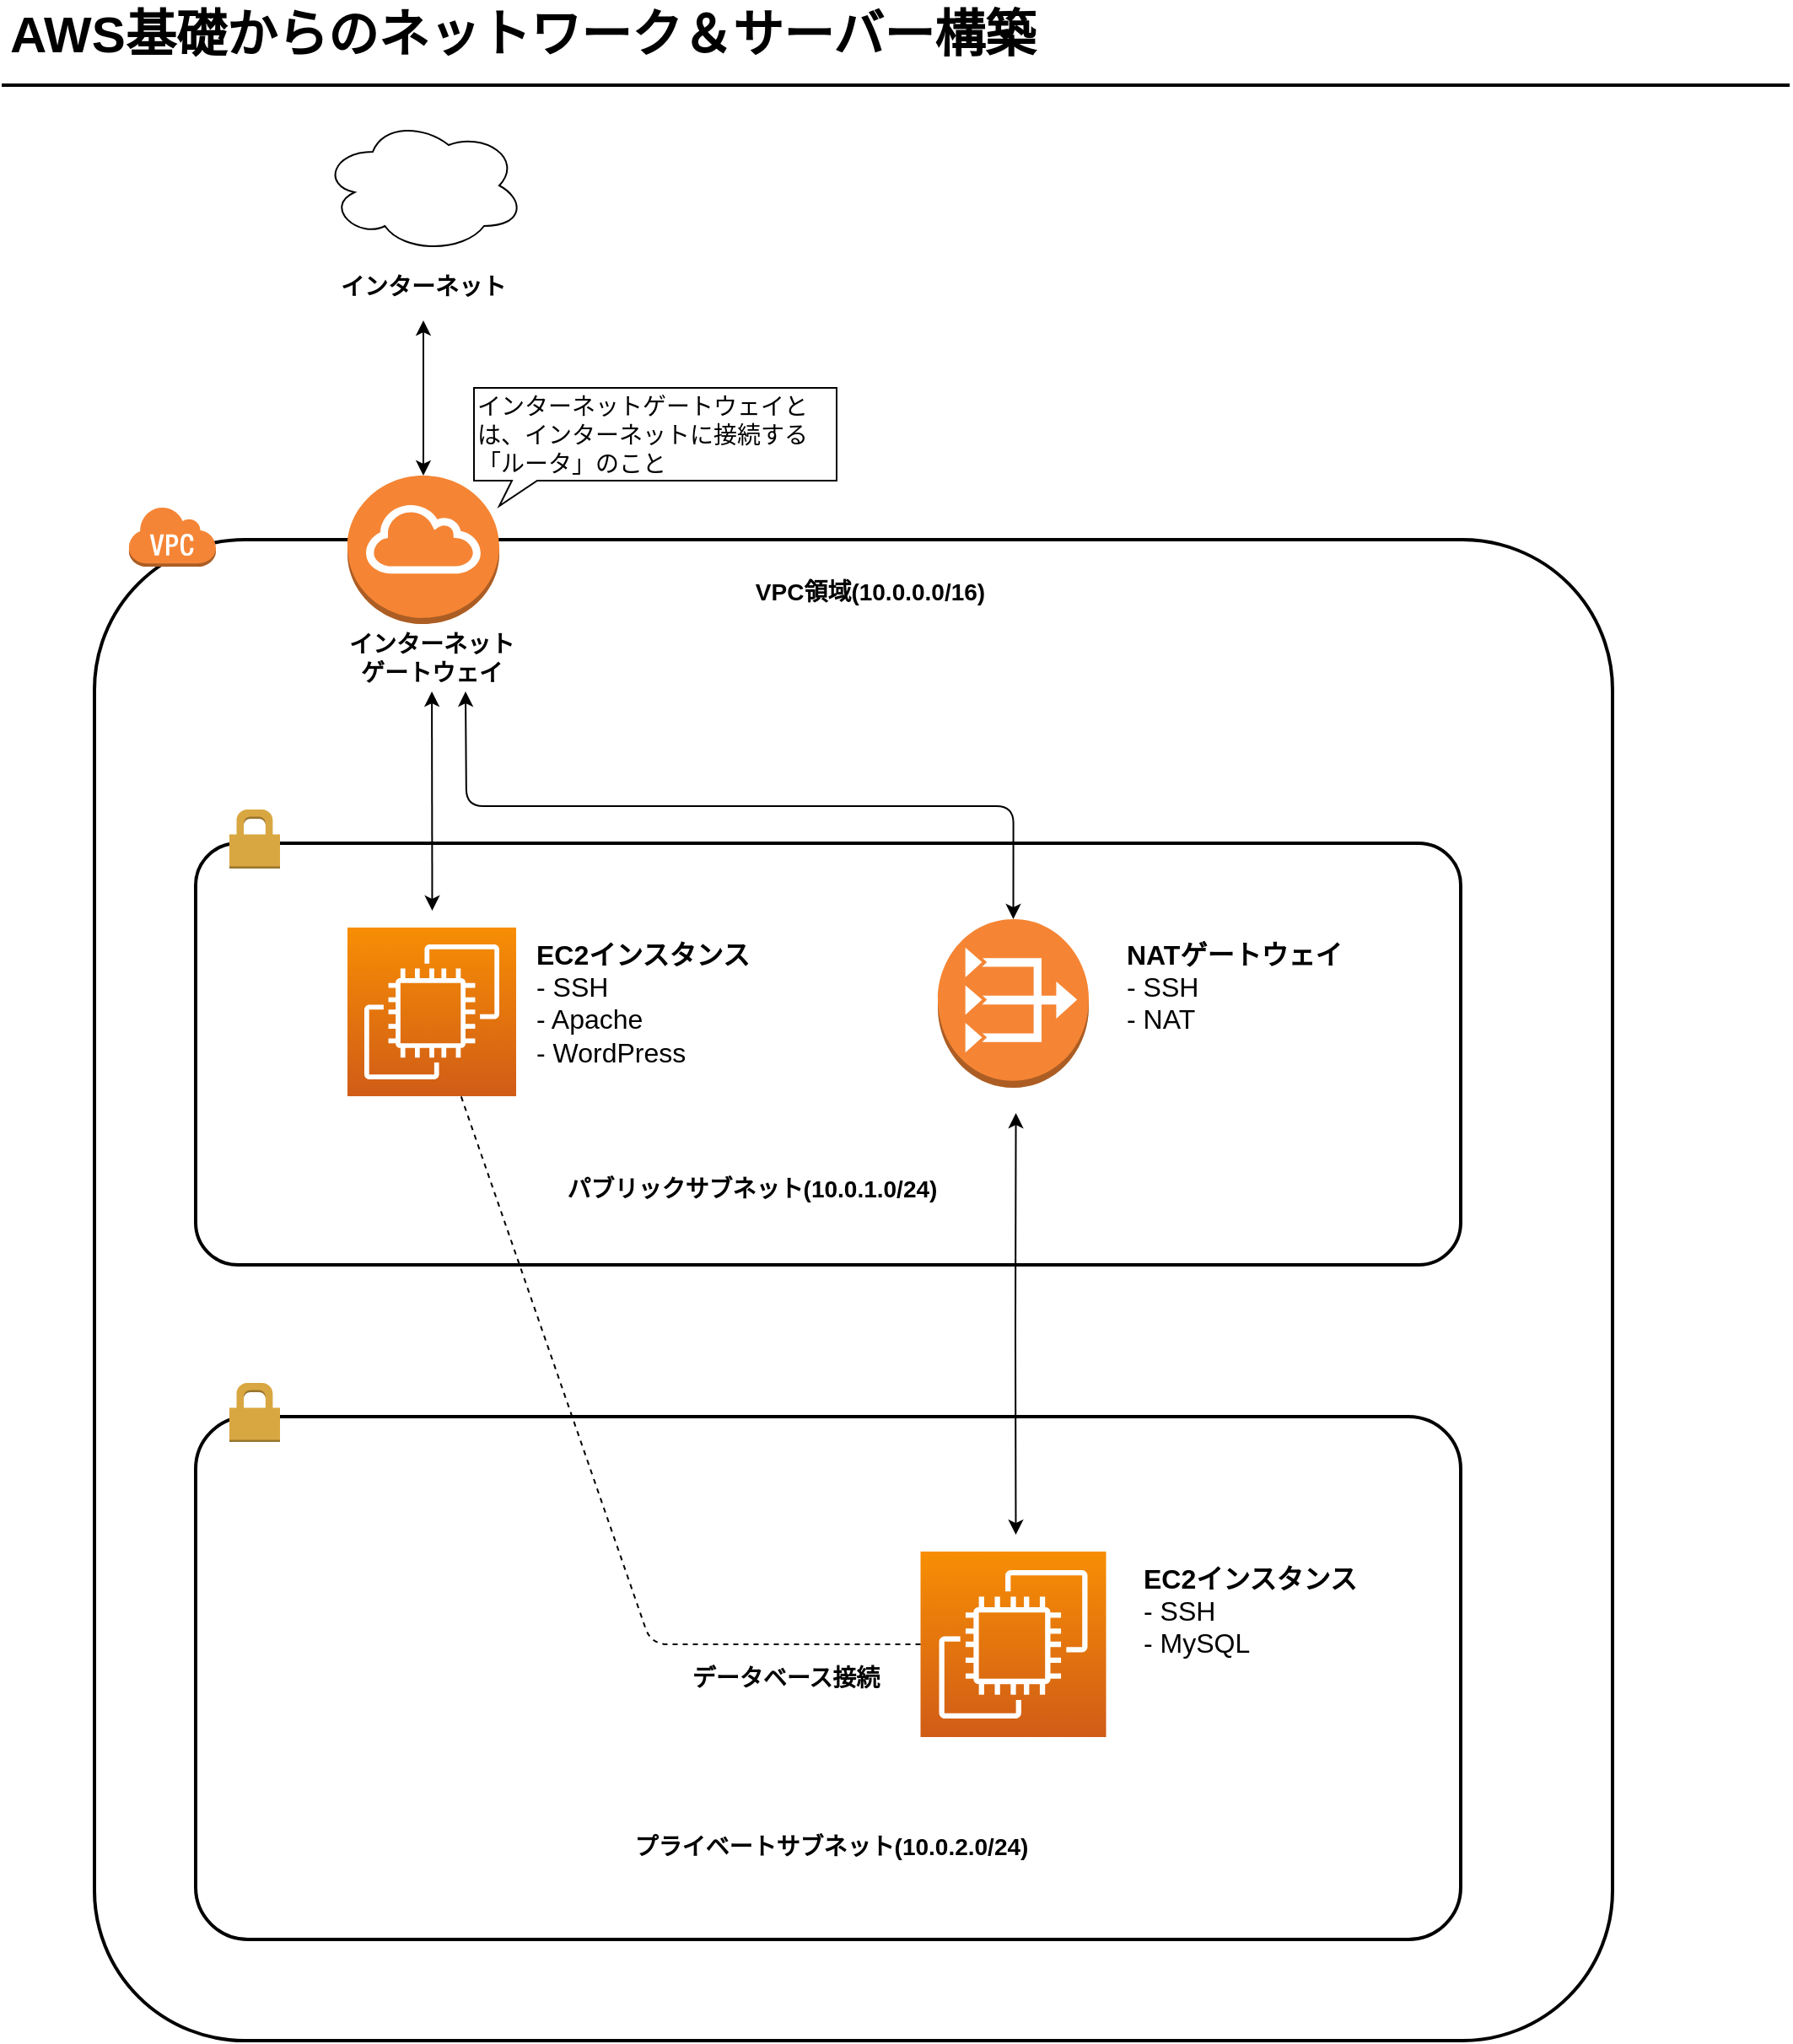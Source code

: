 <mxfile version="14.1.8" type="device"><diagram id="Ht1M8jgEwFfnCIfOTk4-" name="Page-1"><mxGraphModel dx="1240" dy="1869" grid="1" gridSize="10" guides="1" tooltips="1" connect="1" arrows="1" fold="1" page="1" pageScale="1" pageWidth="1169" pageHeight="827" math="0" shadow="0"><root><mxCell id="0"/><mxCell id="1" parent="0"/><mxCell id="-QjtrjUzRDEMRZ5MF8oH-47" value="AWS基礎からのネットワーク＆サーバー構築" style="text;html=1;resizable=0;points=[];autosize=1;align=left;verticalAlign=top;spacingTop=-4;fontSize=30;fontStyle=1" parent="1" vertex="1"><mxGeometry x="57.5" y="-110" width="620" height="40" as="geometry"/></mxCell><mxCell id="SCVMTBWpLvtzJIhz15lM-1" value="" style="line;strokeWidth=2;html=1;fontSize=14;" parent="1" vertex="1"><mxGeometry x="55" y="-64.5" width="1060" height="10" as="geometry"/></mxCell><mxCell id="pE586JRg8VjBY_C3YhpV-7" value="" style="rounded=1;arcSize=10;dashed=0;fillColor=none;gradientColor=none;strokeWidth=2;" vertex="1" parent="1"><mxGeometry x="110" y="210" width="900" height="890" as="geometry"/></mxCell><mxCell id="pE586JRg8VjBY_C3YhpV-8" value="" style="dashed=0;html=1;shape=mxgraph.aws3.virtual_private_cloud;fillColor=#F58536;gradientColor=none;dashed=0;" vertex="1" parent="1"><mxGeometry x="130" y="190" width="52" height="36" as="geometry"/></mxCell><mxCell id="pE586JRg8VjBY_C3YhpV-9" value="" style="rounded=1;arcSize=10;dashed=0;fillColor=none;gradientColor=none;strokeWidth=2;" vertex="1" parent="1"><mxGeometry x="170" y="390" width="750" height="250" as="geometry"/></mxCell><mxCell id="pE586JRg8VjBY_C3YhpV-10" value="" style="dashed=0;html=1;shape=mxgraph.aws3.permissions;fillColor=#D9A741;gradientColor=none;dashed=0;" vertex="1" parent="1"><mxGeometry x="190" y="370" width="30" height="35" as="geometry"/></mxCell><mxCell id="pE586JRg8VjBY_C3YhpV-11" value="" style="rounded=1;arcSize=10;dashed=0;fillColor=none;gradientColor=none;strokeWidth=2;" vertex="1" parent="1"><mxGeometry x="170" y="730" width="750" height="310" as="geometry"/></mxCell><mxCell id="pE586JRg8VjBY_C3YhpV-12" value="" style="dashed=0;html=1;shape=mxgraph.aws3.permissions;fillColor=#D9A741;gradientColor=none;dashed=0;" vertex="1" parent="1"><mxGeometry x="190" y="710" width="30" height="35" as="geometry"/></mxCell><mxCell id="pE586JRg8VjBY_C3YhpV-14" value="" style="outlineConnect=0;fontColor=#232F3E;gradientColor=#F78E04;gradientDirection=north;fillColor=#D05C17;strokeColor=#ffffff;dashed=0;verticalLabelPosition=bottom;verticalAlign=top;align=center;html=1;fontSize=12;fontStyle=0;aspect=fixed;shape=mxgraph.aws4.resourceIcon;resIcon=mxgraph.aws4.ec2;" vertex="1" parent="1"><mxGeometry x="599.75" y="810" width="110" height="110" as="geometry"/></mxCell><mxCell id="pE586JRg8VjBY_C3YhpV-15" value="" style="outlineConnect=0;dashed=0;verticalLabelPosition=bottom;verticalAlign=top;align=center;html=1;shape=mxgraph.aws3.vpc_nat_gateway;fillColor=#F58534;gradientColor=none;" vertex="1" parent="1"><mxGeometry x="610" y="435" width="89.5" height="100" as="geometry"/></mxCell><mxCell id="pE586JRg8VjBY_C3YhpV-17" value="" style="outlineConnect=0;dashed=0;verticalLabelPosition=bottom;verticalAlign=top;align=center;html=1;shape=mxgraph.aws3.internet_gateway;fillColor=#F58534;gradientColor=none;" vertex="1" parent="1"><mxGeometry x="260" y="172" width="90" height="88" as="geometry"/></mxCell><mxCell id="pE586JRg8VjBY_C3YhpV-20" value="" style="endArrow=classic;startArrow=classic;html=1;strokeColor=none;curved=1;" edge="1" parent="1" source="pE586JRg8VjBY_C3YhpV-23"><mxGeometry width="50" height="50" relative="1" as="geometry"><mxPoint x="270" y="340" as="sourcePoint"/><mxPoint x="320" y="290" as="targetPoint"/><Array as="points"/></mxGeometry></mxCell><mxCell id="pE586JRg8VjBY_C3YhpV-21" value="" style="endArrow=classic;startArrow=classic;html=1;jumpSize=6;exitX=0.187;exitY=0.16;exitDx=0;exitDy=0;exitPerimeter=0;" edge="1" parent="1" source="pE586JRg8VjBY_C3YhpV-9" target="pE586JRg8VjBY_C3YhpV-23"><mxGeometry width="50" height="50" relative="1" as="geometry"><mxPoint x="280" y="340" as="sourcePoint"/><mxPoint x="310" y="300" as="targetPoint"/><Array as="points"/></mxGeometry></mxCell><mxCell id="pE586JRg8VjBY_C3YhpV-23" value="インターネット&lt;br style=&quot;font-size: 14px;&quot;&gt;ゲートウェイ" style="rounded=0;whiteSpace=wrap;html=1;strokeColor=none;fontStyle=1;fontSize=14;" vertex="1" parent="1"><mxGeometry x="250" y="260" width="120" height="40" as="geometry"/></mxCell><mxCell id="pE586JRg8VjBY_C3YhpV-24" value="" style="endArrow=classic;startArrow=classic;html=1;strokeColor=none;curved=1;" edge="1" parent="1" target="pE586JRg8VjBY_C3YhpV-23"><mxGeometry width="50" height="50" relative="1" as="geometry"><mxPoint x="270" y="340" as="sourcePoint"/><mxPoint x="320" y="290.0" as="targetPoint"/><Array as="points"><mxPoint x="290" y="320"/></Array></mxGeometry></mxCell><mxCell id="pE586JRg8VjBY_C3YhpV-25" value="&lt;b style=&quot;font-size: 16px;&quot;&gt;EC2インスタンス&lt;/b&gt;&lt;br style=&quot;font-size: 16px;&quot;&gt;- SSH&lt;br style=&quot;font-size: 16px;&quot;&gt;- Apache&lt;br style=&quot;font-size: 16px;&quot;&gt;- WordPress" style="rounded=0;whiteSpace=wrap;html=1;strokeColor=none;align=left;verticalAlign=top;fontSize=16;" vertex="1" parent="1"><mxGeometry x="370" y="440" width="150" height="90" as="geometry"/></mxCell><mxCell id="pE586JRg8VjBY_C3YhpV-30" value="" style="outlineConnect=0;fontColor=#232F3E;gradientColor=#F78E04;gradientDirection=north;fillColor=#D05C17;strokeColor=#ffffff;dashed=0;verticalLabelPosition=bottom;verticalAlign=top;align=center;html=1;fontSize=12;fontStyle=0;aspect=fixed;shape=mxgraph.aws4.resourceIcon;resIcon=mxgraph.aws4.ec2;" vertex="1" parent="1"><mxGeometry x="260" y="440" width="100" height="100" as="geometry"/></mxCell><mxCell id="pE586JRg8VjBY_C3YhpV-31" value="&lt;b style=&quot;font-size: 16px;&quot;&gt;NATゲートウェイ&lt;/b&gt;&lt;br style=&quot;font-size: 16px;&quot;&gt;- SSH&lt;br style=&quot;font-size: 16px;&quot;&gt;- NAT" style="rounded=0;whiteSpace=wrap;html=1;strokeColor=none;align=left;verticalAlign=top;fontSize=16;" vertex="1" parent="1"><mxGeometry x="720" y="440" width="140" height="70" as="geometry"/></mxCell><mxCell id="pE586JRg8VjBY_C3YhpV-32" value="&lt;b style=&quot;font-size: 14px;&quot;&gt;パブリックサブネット(10.0.1.0/24)&lt;br style=&quot;font-size: 14px;&quot;&gt;&lt;/b&gt;" style="rounded=0;whiteSpace=wrap;html=1;strokeColor=none;align=center;verticalAlign=top;fontSize=14;" vertex="1" parent="1"><mxGeometry x="370" y="580" width="260" height="30" as="geometry"/></mxCell><mxCell id="pE586JRg8VjBY_C3YhpV-33" value="&lt;b style=&quot;font-size: 14px;&quot;&gt;プライベートサブネット(10.0.2.0/24)&lt;br style=&quot;font-size: 14px;&quot;&gt;&lt;/b&gt;" style="rounded=0;whiteSpace=wrap;html=1;strokeColor=none;align=center;verticalAlign=top;fontSize=14;" vertex="1" parent="1"><mxGeometry x="416.5" y="970" width="260" height="30" as="geometry"/></mxCell><mxCell id="pE586JRg8VjBY_C3YhpV-35" value="&lt;b style=&quot;font-size: 14px;&quot;&gt;VPC領域(10.0.0.0/16)&lt;br style=&quot;font-size: 14px;&quot;&gt;&lt;/b&gt;" style="rounded=0;whiteSpace=wrap;html=1;strokeColor=none;align=center;verticalAlign=top;fontSize=14;" vertex="1" parent="1"><mxGeometry x="440" y="226" width="260" height="30" as="geometry"/></mxCell><mxCell id="pE586JRg8VjBY_C3YhpV-36" value="&lt;b style=&quot;font-size: 16px;&quot;&gt;EC2インスタンス&lt;/b&gt;&lt;br style=&quot;font-size: 16px;&quot;&gt;- SSH&lt;br style=&quot;font-size: 16px;&quot;&gt;- MySQL" style="rounded=0;whiteSpace=wrap;html=1;strokeColor=none;align=left;verticalAlign=top;fontSize=16;" vertex="1" parent="1"><mxGeometry x="730" y="810" width="140" height="80" as="geometry"/></mxCell><mxCell id="pE586JRg8VjBY_C3YhpV-37" value="インターネットゲートウェイとは、インターネットに接続する「ルータ」のこと" style="whiteSpace=wrap;html=1;shape=mxgraph.basic.rectCallout;dx=30;dy=15;boundedLbl=1;align=left;fontSize=14;" vertex="1" parent="1"><mxGeometry x="335" y="120" width="215" height="70" as="geometry"/></mxCell><mxCell id="pE586JRg8VjBY_C3YhpV-39" value="" style="endArrow=classic;startArrow=classic;html=1;edgeStyle=orthogonalEdgeStyle;exitX=0.5;exitY=0;exitDx=0;exitDy=0;exitPerimeter=0;" edge="1" parent="1" source="pE586JRg8VjBY_C3YhpV-15"><mxGeometry width="50" height="50" relative="1" as="geometry"><mxPoint x="450" y="300" as="sourcePoint"/><mxPoint x="330" y="300" as="targetPoint"/></mxGeometry></mxCell><mxCell id="pE586JRg8VjBY_C3YhpV-40" value="" style="endArrow=classic;startArrow=classic;html=1;jumpSize=6;exitX=0.659;exitY=0.226;exitDx=0;exitDy=0;exitPerimeter=0;spacing=0;" edge="1" parent="1"><mxGeometry width="50" height="50" relative="1" as="geometry"><mxPoint x="656.25" y="800.06" as="sourcePoint"/><mxPoint x="656.283" y="550" as="targetPoint"/><Array as="points"><mxPoint x="656" y="680"/></Array></mxGeometry></mxCell><mxCell id="pE586JRg8VjBY_C3YhpV-41" value="" style="endArrow=none;dashed=1;html=1;fontSize=14;" edge="1" parent="1" source="pE586JRg8VjBY_C3YhpV-14" target="pE586JRg8VjBY_C3YhpV-30"><mxGeometry width="50" height="50" relative="1" as="geometry"><mxPoint x="530" y="630" as="sourcePoint"/><mxPoint x="580" y="580" as="targetPoint"/><Array as="points"><mxPoint x="440" y="865"/></Array></mxGeometry></mxCell><mxCell id="pE586JRg8VjBY_C3YhpV-43" value="&lt;b style=&quot;font-size: 14px&quot;&gt;データベース接続&lt;br style=&quot;font-size: 14px&quot;&gt;&lt;/b&gt;" style="rounded=0;whiteSpace=wrap;html=1;strokeColor=none;align=center;verticalAlign=top;fontSize=14;" vertex="1" parent="1"><mxGeometry x="450" y="870" width="140" height="30" as="geometry"/></mxCell><mxCell id="pE586JRg8VjBY_C3YhpV-44" value="" style="ellipse;shape=cloud;whiteSpace=wrap;html=1;fontSize=14;align=center;" vertex="1" parent="1"><mxGeometry x="245" y="-40" width="120" height="80" as="geometry"/></mxCell><mxCell id="pE586JRg8VjBY_C3YhpV-45" value="インターネット" style="rounded=0;whiteSpace=wrap;html=1;strokeColor=none;fontStyle=1;fontSize=14;" vertex="1" parent="1"><mxGeometry x="245" y="40" width="120" height="40" as="geometry"/></mxCell><mxCell id="pE586JRg8VjBY_C3YhpV-46" value="" style="endArrow=classic;startArrow=classic;html=1;fontSize=14;entryX=0.5;entryY=1;entryDx=0;entryDy=0;exitX=0.5;exitY=0;exitDx=0;exitDy=0;exitPerimeter=0;" edge="1" parent="1" source="pE586JRg8VjBY_C3YhpV-17" target="pE586JRg8VjBY_C3YhpV-45"><mxGeometry width="50" height="50" relative="1" as="geometry"><mxPoint x="300" y="160" as="sourcePoint"/><mxPoint x="340" y="100" as="targetPoint"/></mxGeometry></mxCell></root></mxGraphModel></diagram></mxfile>